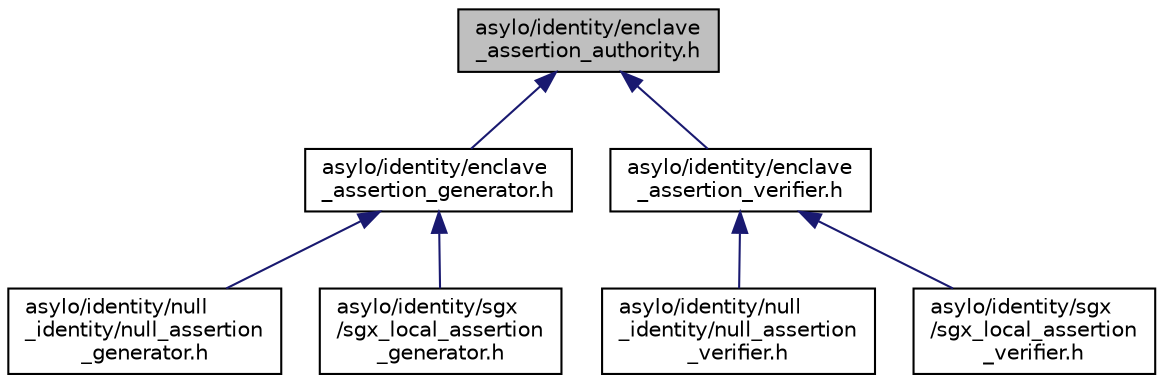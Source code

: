 digraph "asylo/identity/enclave_assertion_authority.h"
{
  edge [fontname="Helvetica",fontsize="10",labelfontname="Helvetica",labelfontsize="10"];
  node [fontname="Helvetica",fontsize="10",shape=record];
  Node31 [label="asylo/identity/enclave\l_assertion_authority.h",height=0.2,width=0.4,color="black", fillcolor="grey75", style="filled", fontcolor="black"];
  Node31 -> Node32 [dir="back",color="midnightblue",fontsize="10",style="solid",fontname="Helvetica"];
  Node32 [label="asylo/identity/enclave\l_assertion_generator.h",height=0.2,width=0.4,color="black", fillcolor="white", style="filled",URL="$enclave__assertion__generator_8h.html"];
  Node32 -> Node33 [dir="back",color="midnightblue",fontsize="10",style="solid",fontname="Helvetica"];
  Node33 [label="asylo/identity/null\l_identity/null_assertion\l_generator.h",height=0.2,width=0.4,color="black", fillcolor="white", style="filled",URL="$null__assertion__generator_8h.html"];
  Node32 -> Node34 [dir="back",color="midnightblue",fontsize="10",style="solid",fontname="Helvetica"];
  Node34 [label="asylo/identity/sgx\l/sgx_local_assertion\l_generator.h",height=0.2,width=0.4,color="black", fillcolor="white", style="filled",URL="$sgx__local__assertion__generator_8h.html"];
  Node31 -> Node35 [dir="back",color="midnightblue",fontsize="10",style="solid",fontname="Helvetica"];
  Node35 [label="asylo/identity/enclave\l_assertion_verifier.h",height=0.2,width=0.4,color="black", fillcolor="white", style="filled",URL="$enclave__assertion__verifier_8h.html"];
  Node35 -> Node36 [dir="back",color="midnightblue",fontsize="10",style="solid",fontname="Helvetica"];
  Node36 [label="asylo/identity/null\l_identity/null_assertion\l_verifier.h",height=0.2,width=0.4,color="black", fillcolor="white", style="filled",URL="$null__assertion__verifier_8h.html"];
  Node35 -> Node37 [dir="back",color="midnightblue",fontsize="10",style="solid",fontname="Helvetica"];
  Node37 [label="asylo/identity/sgx\l/sgx_local_assertion\l_verifier.h",height=0.2,width=0.4,color="black", fillcolor="white", style="filled",URL="$sgx__local__assertion__verifier_8h.html"];
}
